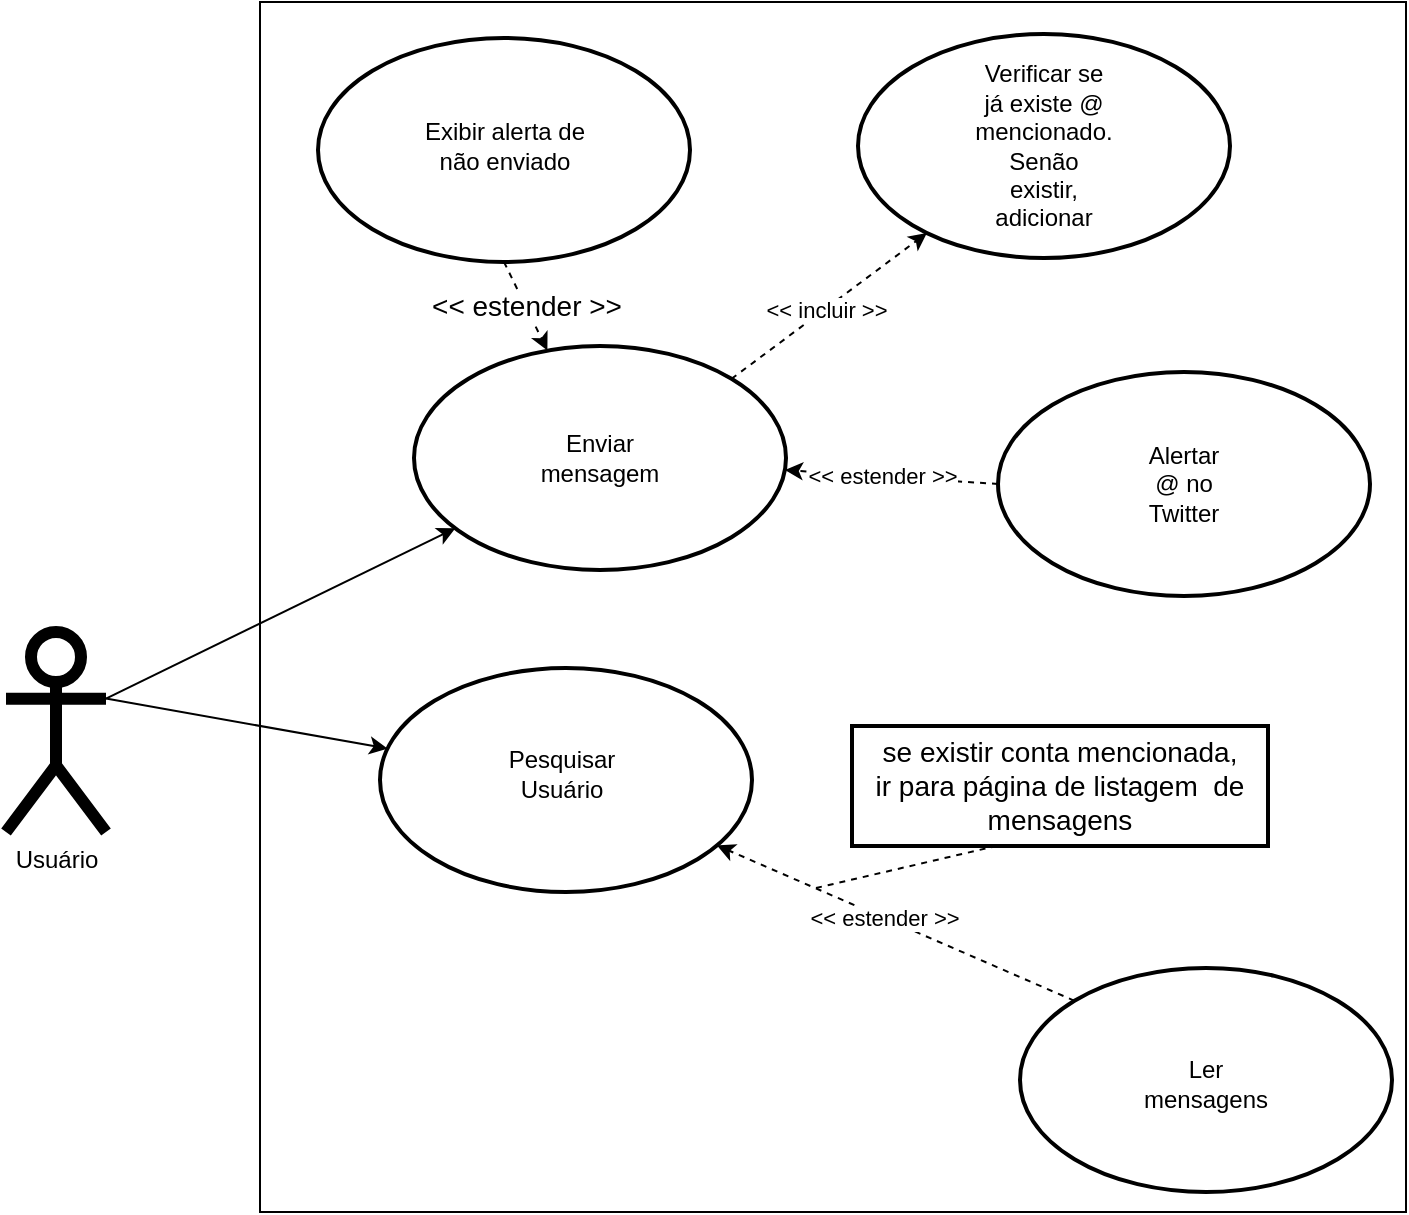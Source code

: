 <mxfile version="15.1.3" type="device"><diagram id="FvS0V658ok--AciSn4pE" name="Page-1"><mxGraphModel dx="1106" dy="852" grid="0" gridSize="10" guides="1" tooltips="1" connect="1" arrows="1" fold="1" page="1" pageScale="1" pageWidth="1100" pageHeight="850" math="0" shadow="0"><root><mxCell id="0"/><mxCell id="1" parent="0"/><mxCell id="CMfLHBiSnYAUheUqekSt-1" value="" style="rounded=0;whiteSpace=wrap;html=1;" parent="1" vertex="1"><mxGeometry x="262" y="60" width="573" height="605" as="geometry"/></mxCell><mxCell id="CMfLHBiSnYAUheUqekSt-11" style="rounded=0;orthogonalLoop=1;jettySize=auto;html=1;exitX=1;exitY=0.333;exitDx=0;exitDy=0;exitPerimeter=0;" parent="1" source="CMfLHBiSnYAUheUqekSt-2" target="CMfLHBiSnYAUheUqekSt-5" edge="1"><mxGeometry relative="1" as="geometry"/></mxCell><mxCell id="CMfLHBiSnYAUheUqekSt-12" style="edgeStyle=none;rounded=0;orthogonalLoop=1;jettySize=auto;html=1;exitX=1;exitY=0.333;exitDx=0;exitDy=0;exitPerimeter=0;" parent="1" source="CMfLHBiSnYAUheUqekSt-2" target="CMfLHBiSnYAUheUqekSt-7" edge="1"><mxGeometry relative="1" as="geometry"/></mxCell><mxCell id="CMfLHBiSnYAUheUqekSt-2" value="Usuário" style="shape=umlActor;verticalLabelPosition=bottom;verticalAlign=top;html=1;outlineConnect=0;fillColor=#ffffff;strokeWidth=6;" parent="1" vertex="1"><mxGeometry x="135" y="375" width="50" height="100" as="geometry"/></mxCell><mxCell id="CMfLHBiSnYAUheUqekSt-19" style="edgeStyle=none;rounded=0;orthogonalLoop=1;jettySize=auto;html=1;exitX=1;exitY=0;exitDx=0;exitDy=0;jumpStyle=none;sketch=0;shadow=0;dashed=1;" parent="1" source="CMfLHBiSnYAUheUqekSt-5" target="CMfLHBiSnYAUheUqekSt-17" edge="1"><mxGeometry relative="1" as="geometry"/></mxCell><mxCell id="CMfLHBiSnYAUheUqekSt-20" value="&amp;lt;&amp;lt; incluir &amp;gt;&amp;gt;" style="edgeLabel;html=1;align=center;verticalAlign=middle;resizable=0;points=[];" parent="CMfLHBiSnYAUheUqekSt-19" vertex="1" connectable="0"><mxGeometry x="-0.051" relative="1" as="geometry"><mxPoint as="offset"/></mxGeometry></mxCell><mxCell id="CMfLHBiSnYAUheUqekSt-5" value="" style="ellipse;whiteSpace=wrap;html=1;strokeWidth=2;fillColor=#ffffff;" parent="1" vertex="1"><mxGeometry x="339" y="232" width="186" height="112" as="geometry"/></mxCell><mxCell id="CMfLHBiSnYAUheUqekSt-6" value="Enviar mensagem" style="text;html=1;strokeColor=none;fillColor=none;align=center;verticalAlign=middle;whiteSpace=wrap;rounded=0;" parent="1" vertex="1"><mxGeometry x="412" y="274.5" width="40" height="27" as="geometry"/></mxCell><mxCell id="CMfLHBiSnYAUheUqekSt-7" value="" style="ellipse;whiteSpace=wrap;html=1;strokeWidth=2;fillColor=#ffffff;" parent="1" vertex="1"><mxGeometry x="322" y="393" width="186" height="112" as="geometry"/></mxCell><mxCell id="CMfLHBiSnYAUheUqekSt-8" value="Pesquisar Usuário" style="text;html=1;strokeColor=none;fillColor=none;align=center;verticalAlign=middle;whiteSpace=wrap;rounded=0;" parent="1" vertex="1"><mxGeometry x="393" y="436" width="40" height="20" as="geometry"/></mxCell><mxCell id="CMfLHBiSnYAUheUqekSt-23" style="edgeStyle=none;rounded=0;sketch=0;jumpStyle=none;orthogonalLoop=1;jettySize=auto;html=1;exitX=0;exitY=0;exitDx=0;exitDy=0;shadow=0;dashed=1;" parent="1" source="CMfLHBiSnYAUheUqekSt-9" target="CMfLHBiSnYAUheUqekSt-7" edge="1"><mxGeometry relative="1" as="geometry"/></mxCell><mxCell id="CMfLHBiSnYAUheUqekSt-24" value="&amp;lt;&amp;lt; estender &amp;gt;&amp;gt;" style="edgeLabel;html=1;align=center;verticalAlign=middle;resizable=0;points=[];" parent="CMfLHBiSnYAUheUqekSt-23" vertex="1" connectable="0"><mxGeometry x="0.07" relative="1" as="geometry"><mxPoint as="offset"/></mxGeometry></mxCell><mxCell id="CMfLHBiSnYAUheUqekSt-9" value="" style="ellipse;whiteSpace=wrap;html=1;strokeWidth=2;fillColor=#ffffff;" parent="1" vertex="1"><mxGeometry x="642" y="543" width="186" height="112" as="geometry"/></mxCell><mxCell id="CMfLHBiSnYAUheUqekSt-10" value="Ler mensagens" style="text;html=1;strokeColor=none;fillColor=none;align=center;verticalAlign=middle;whiteSpace=wrap;rounded=0;" parent="1" vertex="1"><mxGeometry x="715" y="591" width="40" height="20" as="geometry"/></mxCell><mxCell id="CMfLHBiSnYAUheUqekSt-21" style="edgeStyle=none;rounded=0;sketch=0;jumpStyle=none;orthogonalLoop=1;jettySize=auto;html=1;exitX=0;exitY=0.5;exitDx=0;exitDy=0;shadow=0;dashed=1;" parent="1" source="CMfLHBiSnYAUheUqekSt-15" target="CMfLHBiSnYAUheUqekSt-5" edge="1"><mxGeometry relative="1" as="geometry"/></mxCell><mxCell id="CMfLHBiSnYAUheUqekSt-22" value="&amp;lt;&amp;lt; estender &amp;gt;&amp;gt;" style="edgeLabel;html=1;align=center;verticalAlign=middle;resizable=0;points=[];" parent="CMfLHBiSnYAUheUqekSt-21" vertex="1" connectable="0"><mxGeometry x="0.086" relative="1" as="geometry"><mxPoint as="offset"/></mxGeometry></mxCell><mxCell id="CMfLHBiSnYAUheUqekSt-15" value="" style="ellipse;whiteSpace=wrap;html=1;strokeWidth=2;fillColor=#ffffff;" parent="1" vertex="1"><mxGeometry x="631" y="245" width="186" height="112" as="geometry"/></mxCell><mxCell id="CMfLHBiSnYAUheUqekSt-16" value="Alertar @ no Twitter" style="text;html=1;strokeColor=none;fillColor=none;align=center;verticalAlign=middle;whiteSpace=wrap;rounded=0;" parent="1" vertex="1"><mxGeometry x="704" y="287.5" width="40" height="27" as="geometry"/></mxCell><mxCell id="CMfLHBiSnYAUheUqekSt-17" value="" style="ellipse;whiteSpace=wrap;html=1;strokeWidth=2;fillColor=#ffffff;" parent="1" vertex="1"><mxGeometry x="561" y="76" width="186" height="112" as="geometry"/></mxCell><mxCell id="CMfLHBiSnYAUheUqekSt-18" value="Verificar se já existe @ mencionado. Senão existir, adicionar" style="text;html=1;strokeColor=none;fillColor=none;align=center;verticalAlign=middle;whiteSpace=wrap;rounded=0;" parent="1" vertex="1"><mxGeometry x="634" y="118.5" width="40" height="27" as="geometry"/></mxCell><mxCell id="CMfLHBiSnYAUheUqekSt-25" style="edgeStyle=none;rounded=0;sketch=0;jumpStyle=none;orthogonalLoop=1;jettySize=auto;html=1;exitX=0.5;exitY=1;exitDx=0;exitDy=0;shadow=0;dashed=1;" parent="1" source="CMfLHBiSnYAUheUqekSt-10" target="CMfLHBiSnYAUheUqekSt-10" edge="1"><mxGeometry relative="1" as="geometry"/></mxCell><mxCell id="CMfLHBiSnYAUheUqekSt-27" value="&lt;span&gt;se existir conta mencionada,&lt;/span&gt;&lt;br&gt;&lt;span&gt;ir para página de listagem&amp;nbsp; de mensagens&lt;/span&gt;" style="rounded=0;whiteSpace=wrap;html=1;fontSize=14;strokeWidth=2;fillColor=#ffffff;" parent="1" vertex="1"><mxGeometry x="558" y="422" width="208" height="60" as="geometry"/></mxCell><mxCell id="CMfLHBiSnYAUheUqekSt-29" value="" style="endArrow=none;dashed=1;html=1;shadow=0;fontSize=14;entryX=0.352;entryY=0.996;entryDx=0;entryDy=0;entryPerimeter=0;" parent="1" target="CMfLHBiSnYAUheUqekSt-27" edge="1"><mxGeometry width="50" height="50" relative="1" as="geometry"><mxPoint x="540" y="503" as="sourcePoint"/><mxPoint x="562" y="410" as="targetPoint"/></mxGeometry></mxCell><mxCell id="CMfLHBiSnYAUheUqekSt-32" value="&amp;lt;&amp;lt; estender &amp;gt;&amp;gt;" style="edgeStyle=none;rounded=0;sketch=0;jumpStyle=none;orthogonalLoop=1;jettySize=auto;html=1;exitX=0.5;exitY=1;exitDx=0;exitDy=0;shadow=0;dashed=1;fontSize=14;" parent="1" source="CMfLHBiSnYAUheUqekSt-30" target="CMfLHBiSnYAUheUqekSt-5" edge="1"><mxGeometry relative="1" as="geometry"/></mxCell><mxCell id="CMfLHBiSnYAUheUqekSt-30" value="" style="ellipse;whiteSpace=wrap;html=1;strokeWidth=2;fillColor=#ffffff;" parent="1" vertex="1"><mxGeometry x="291" y="78" width="186" height="112" as="geometry"/></mxCell><mxCell id="CMfLHBiSnYAUheUqekSt-31" value="Exibir alerta de não enviado" style="text;html=1;strokeColor=none;fillColor=none;align=center;verticalAlign=middle;whiteSpace=wrap;rounded=0;" parent="1" vertex="1"><mxGeometry x="333.5" y="118.5" width="101" height="27" as="geometry"/></mxCell></root></mxGraphModel></diagram></mxfile>